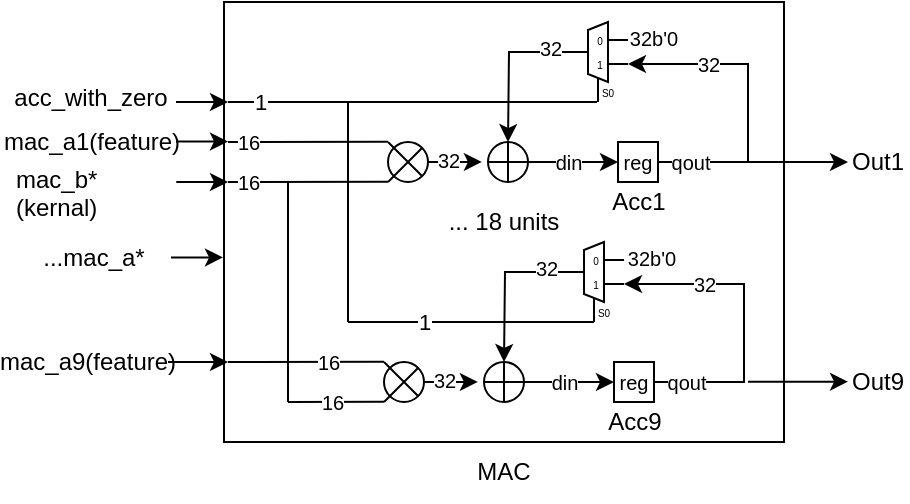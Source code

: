 <mxfile version="24.9.1">
  <diagram name="Page-1" id="-vz7Nfy8PZJqImnrAAam">
    <mxGraphModel dx="768" dy="952" grid="1" gridSize="10" guides="1" tooltips="1" connect="1" arrows="1" fold="1" page="1" pageScale="1" pageWidth="850" pageHeight="1100" math="0" shadow="0">
      <root>
        <mxCell id="0" />
        <mxCell id="1" parent="0" />
        <mxCell id="ayGGf_9RD1QSP8C0y2J5-23" value="" style="verticalLabelPosition=bottom;verticalAlign=top;html=1;shape=mxgraph.flowchart.or;fontSize=10;" vertex="1" parent="1">
          <mxGeometry x="290" y="120" width="20" height="20" as="geometry" />
        </mxCell>
        <mxCell id="ayGGf_9RD1QSP8C0y2J5-28" style="edgeStyle=orthogonalEdgeStyle;rounded=0;orthogonalLoop=1;jettySize=auto;html=1;exitX=1;exitY=0.5;exitDx=0;exitDy=0;exitPerimeter=0;entryX=0;entryY=0.5;entryDx=0;entryDy=0;fontSize=10;" edge="1" parent="1" source="ayGGf_9RD1QSP8C0y2J5-25" target="ayGGf_9RD1QSP8C0y2J5-27">
          <mxGeometry relative="1" as="geometry" />
        </mxCell>
        <mxCell id="ayGGf_9RD1QSP8C0y2J5-29" value="din" style="edgeLabel;html=1;align=center;verticalAlign=middle;resizable=0;points=[];fontSize=10;" vertex="1" connectable="0" parent="ayGGf_9RD1QSP8C0y2J5-28">
          <mxGeometry x="0.089" relative="1" as="geometry">
            <mxPoint x="-5" as="offset" />
          </mxGeometry>
        </mxCell>
        <mxCell id="ayGGf_9RD1QSP8C0y2J5-25" value="" style="verticalLabelPosition=bottom;verticalAlign=top;html=1;shape=mxgraph.flowchart.summing_function;fontSize=10;" vertex="1" parent="1">
          <mxGeometry x="340" y="120" width="20" height="20" as="geometry" />
        </mxCell>
        <mxCell id="ayGGf_9RD1QSP8C0y2J5-26" style="edgeStyle=orthogonalEdgeStyle;rounded=0;orthogonalLoop=1;jettySize=auto;html=1;exitX=1;exitY=0.5;exitDx=0;exitDy=0;exitPerimeter=0;entryX=-0.153;entryY=0.499;entryDx=0;entryDy=0;entryPerimeter=0;fontSize=10;" edge="1" parent="1" source="ayGGf_9RD1QSP8C0y2J5-23" target="ayGGf_9RD1QSP8C0y2J5-25">
          <mxGeometry relative="1" as="geometry" />
        </mxCell>
        <mxCell id="ayGGf_9RD1QSP8C0y2J5-52" value="&lt;font&gt;32&lt;/font&gt;" style="edgeLabel;html=1;align=center;verticalAlign=middle;resizable=0;points=[];fontSize=10;" vertex="1" connectable="0" parent="ayGGf_9RD1QSP8C0y2J5-26">
          <mxGeometry x="-0.299" relative="1" as="geometry">
            <mxPoint y="-1" as="offset" />
          </mxGeometry>
        </mxCell>
        <mxCell id="ayGGf_9RD1QSP8C0y2J5-27" value="reg" style="whiteSpace=wrap;html=1;aspect=fixed;fontSize=10;" vertex="1" parent="1">
          <mxGeometry x="405" y="120" width="20" height="20" as="geometry" />
        </mxCell>
        <mxCell id="ayGGf_9RD1QSP8C0y2J5-36" style="edgeStyle=orthogonalEdgeStyle;rounded=0;orthogonalLoop=1;jettySize=auto;html=1;exitX=0;exitY=0.375;exitDx=0;exitDy=0;exitPerimeter=0;fontSize=10;" edge="1" parent="1" source="ayGGf_9RD1QSP8C0y2J5-33">
          <mxGeometry relative="1" as="geometry">
            <mxPoint x="350" y="120" as="targetPoint" />
          </mxGeometry>
        </mxCell>
        <mxCell id="ayGGf_9RD1QSP8C0y2J5-53" value="&lt;font&gt;32&lt;/font&gt;" style="edgeLabel;html=1;align=center;verticalAlign=middle;resizable=0;points=[];fontSize=10;" vertex="1" connectable="0" parent="ayGGf_9RD1QSP8C0y2J5-36">
          <mxGeometry x="0.08" relative="1" as="geometry">
            <mxPoint x="20" y="-13" as="offset" />
          </mxGeometry>
        </mxCell>
        <mxCell id="ayGGf_9RD1QSP8C0y2J5-33" value="" style="shadow=0;dashed=0;align=center;html=1;strokeWidth=1;shape=mxgraph.electrical.abstract.mux2;operation=demux;whiteSpace=wrap;fontSize=10;" vertex="1" parent="1">
          <mxGeometry x="380" y="60" width="30" height="40" as="geometry" />
        </mxCell>
        <mxCell id="ayGGf_9RD1QSP8C0y2J5-37" style="edgeStyle=orthogonalEdgeStyle;rounded=0;orthogonalLoop=1;jettySize=auto;html=1;entryX=1;entryY=0.45;entryDx=0;entryDy=3;entryPerimeter=0;fontSize=10;" edge="1" parent="1" source="ayGGf_9RD1QSP8C0y2J5-27" target="ayGGf_9RD1QSP8C0y2J5-33">
          <mxGeometry relative="1" as="geometry">
            <Array as="points">
              <mxPoint x="470" y="130" />
              <mxPoint x="470" y="81" />
            </Array>
          </mxGeometry>
        </mxCell>
        <mxCell id="ayGGf_9RD1QSP8C0y2J5-45" value="qout" style="edgeLabel;html=1;align=center;verticalAlign=middle;resizable=0;points=[];fontSize=10;" vertex="1" connectable="0" parent="ayGGf_9RD1QSP8C0y2J5-37">
          <mxGeometry x="-0.789" relative="1" as="geometry">
            <mxPoint as="offset" />
          </mxGeometry>
        </mxCell>
        <mxCell id="ayGGf_9RD1QSP8C0y2J5-54" value="&lt;font&gt;32&lt;/font&gt;" style="edgeLabel;html=1;align=center;verticalAlign=middle;resizable=0;points=[];fontSize=10;" vertex="1" connectable="0" parent="ayGGf_9RD1QSP8C0y2J5-37">
          <mxGeometry x="0.483" relative="1" as="geometry">
            <mxPoint as="offset" />
          </mxGeometry>
        </mxCell>
        <mxCell id="ayGGf_9RD1QSP8C0y2J5-42" value="" style="endArrow=none;html=1;rounded=0;entryX=0.167;entryY=1;entryDx=10;entryDy=0;entryPerimeter=0;fontSize=10;" edge="1" parent="1">
          <mxGeometry width="50" height="50" relative="1" as="geometry">
            <mxPoint x="210" y="100" as="sourcePoint" />
            <mxPoint x="394.5" y="100" as="targetPoint" />
          </mxGeometry>
        </mxCell>
        <mxCell id="ayGGf_9RD1QSP8C0y2J5-55" value="1" style="edgeLabel;html=1;align=center;verticalAlign=middle;resizable=0;points=[];" vertex="1" connectable="0" parent="ayGGf_9RD1QSP8C0y2J5-42">
          <mxGeometry x="-0.672" y="-1" relative="1" as="geometry">
            <mxPoint x="-15" y="-1" as="offset" />
          </mxGeometry>
        </mxCell>
        <mxCell id="ayGGf_9RD1QSP8C0y2J5-43" value="&lt;font&gt;32b&#39;0&lt;/font&gt;" style="text;html=1;align=center;verticalAlign=middle;whiteSpace=wrap;rounded=0;fontSize=10;" vertex="1" parent="1">
          <mxGeometry x="416" y="63" width="13.5" height="10" as="geometry" />
        </mxCell>
        <mxCell id="ayGGf_9RD1QSP8C0y2J5-44" value="Acc1" style="text;html=1;align=center;verticalAlign=middle;whiteSpace=wrap;rounded=0;" vertex="1" parent="1">
          <mxGeometry x="396.5" y="140" width="37" height="20" as="geometry" />
        </mxCell>
        <mxCell id="ayGGf_9RD1QSP8C0y2J5-46" value="" style="endArrow=none;html=1;rounded=0;exitX=0.145;exitY=0.145;exitDx=0;exitDy=0;exitPerimeter=0;fontSize=10;" edge="1" parent="1" source="ayGGf_9RD1QSP8C0y2J5-23">
          <mxGeometry width="50" height="50" relative="1" as="geometry">
            <mxPoint x="280" y="120" as="sourcePoint" />
            <mxPoint x="290" y="120" as="targetPoint" />
          </mxGeometry>
        </mxCell>
        <mxCell id="ayGGf_9RD1QSP8C0y2J5-47" value="" style="endArrow=none;html=1;rounded=0;fontSize=10;" edge="1" parent="1">
          <mxGeometry width="50" height="50" relative="1" as="geometry">
            <mxPoint x="210" y="120" as="sourcePoint" />
            <mxPoint x="290" y="119.84" as="targetPoint" />
          </mxGeometry>
        </mxCell>
        <mxCell id="ayGGf_9RD1QSP8C0y2J5-50" value="&lt;div&gt;&lt;font&gt;16&lt;/font&gt;&lt;/div&gt;" style="edgeLabel;html=1;align=center;verticalAlign=middle;resizable=0;points=[];fontSize=10;" vertex="1" connectable="0" parent="ayGGf_9RD1QSP8C0y2J5-47">
          <mxGeometry x="-0.125" y="1" relative="1" as="geometry">
            <mxPoint x="-25" y="1" as="offset" />
          </mxGeometry>
        </mxCell>
        <mxCell id="ayGGf_9RD1QSP8C0y2J5-48" value="" style="endArrow=none;html=1;rounded=0;fontSize=10;" edge="1" parent="1">
          <mxGeometry width="50" height="50" relative="1" as="geometry">
            <mxPoint x="210" y="140" as="sourcePoint" />
            <mxPoint x="290" y="139.84" as="targetPoint" />
          </mxGeometry>
        </mxCell>
        <mxCell id="ayGGf_9RD1QSP8C0y2J5-51" value="&lt;font&gt;16&lt;/font&gt;" style="edgeLabel;html=1;align=center;verticalAlign=middle;resizable=0;points=[];fontSize=10;" vertex="1" connectable="0" parent="ayGGf_9RD1QSP8C0y2J5-48">
          <mxGeometry x="-0.114" y="-1" relative="1" as="geometry">
            <mxPoint x="-26" y="-1" as="offset" />
          </mxGeometry>
        </mxCell>
        <mxCell id="ayGGf_9RD1QSP8C0y2J5-49" value="" style="endArrow=none;html=1;rounded=0;entryX=0.145;entryY=0.855;entryDx=0;entryDy=0;entryPerimeter=0;fontSize=10;" edge="1" parent="1" target="ayGGf_9RD1QSP8C0y2J5-23">
          <mxGeometry width="50" height="50" relative="1" as="geometry">
            <mxPoint x="290" y="140" as="sourcePoint" />
            <mxPoint x="330" y="80" as="targetPoint" />
          </mxGeometry>
        </mxCell>
        <mxCell id="ayGGf_9RD1QSP8C0y2J5-56" value="acc_with_zero" style="text;html=1;align=center;verticalAlign=middle;whiteSpace=wrap;rounded=0;" vertex="1" parent="1">
          <mxGeometry x="113" y="85" width="57" height="25" as="geometry" />
        </mxCell>
        <mxCell id="ayGGf_9RD1QSP8C0y2J5-57" value="mac_a1(feature)" style="text;html=1;align=center;verticalAlign=middle;whiteSpace=wrap;rounded=0;" vertex="1" parent="1">
          <mxGeometry x="123.75" y="110" width="35.5" height="20" as="geometry" />
        </mxCell>
        <mxCell id="ayGGf_9RD1QSP8C0y2J5-58" value="mac_b*(kernal)" style="text;whiteSpace=wrap;html=1;" vertex="1" parent="1">
          <mxGeometry x="101.5" y="125" width="80" height="20" as="geometry" />
        </mxCell>
        <mxCell id="ayGGf_9RD1QSP8C0y2J5-59" value="" style="verticalLabelPosition=bottom;verticalAlign=top;html=1;shape=mxgraph.flowchart.or;fontSize=10;" vertex="1" parent="1">
          <mxGeometry x="288" y="230" width="20" height="20" as="geometry" />
        </mxCell>
        <mxCell id="ayGGf_9RD1QSP8C0y2J5-60" style="edgeStyle=orthogonalEdgeStyle;rounded=0;orthogonalLoop=1;jettySize=auto;html=1;exitX=1;exitY=0.5;exitDx=0;exitDy=0;exitPerimeter=0;entryX=0;entryY=0.5;entryDx=0;entryDy=0;fontSize=10;" edge="1" parent="1" source="ayGGf_9RD1QSP8C0y2J5-62" target="ayGGf_9RD1QSP8C0y2J5-65">
          <mxGeometry relative="1" as="geometry" />
        </mxCell>
        <mxCell id="ayGGf_9RD1QSP8C0y2J5-61" value="din" style="edgeLabel;html=1;align=center;verticalAlign=middle;resizable=0;points=[];fontSize=10;" vertex="1" connectable="0" parent="ayGGf_9RD1QSP8C0y2J5-60">
          <mxGeometry x="0.089" relative="1" as="geometry">
            <mxPoint x="-5" as="offset" />
          </mxGeometry>
        </mxCell>
        <mxCell id="ayGGf_9RD1QSP8C0y2J5-62" value="" style="verticalLabelPosition=bottom;verticalAlign=top;html=1;shape=mxgraph.flowchart.summing_function;fontSize=10;" vertex="1" parent="1">
          <mxGeometry x="338" y="230" width="20" height="20" as="geometry" />
        </mxCell>
        <mxCell id="ayGGf_9RD1QSP8C0y2J5-63" style="edgeStyle=orthogonalEdgeStyle;rounded=0;orthogonalLoop=1;jettySize=auto;html=1;exitX=1;exitY=0.5;exitDx=0;exitDy=0;exitPerimeter=0;entryX=-0.153;entryY=0.499;entryDx=0;entryDy=0;entryPerimeter=0;fontSize=10;" edge="1" parent="1" source="ayGGf_9RD1QSP8C0y2J5-59" target="ayGGf_9RD1QSP8C0y2J5-62">
          <mxGeometry relative="1" as="geometry" />
        </mxCell>
        <mxCell id="ayGGf_9RD1QSP8C0y2J5-64" value="&lt;font&gt;32&lt;/font&gt;" style="edgeLabel;html=1;align=center;verticalAlign=middle;resizable=0;points=[];fontSize=10;" vertex="1" connectable="0" parent="ayGGf_9RD1QSP8C0y2J5-63">
          <mxGeometry x="-0.299" relative="1" as="geometry">
            <mxPoint y="-1" as="offset" />
          </mxGeometry>
        </mxCell>
        <mxCell id="ayGGf_9RD1QSP8C0y2J5-65" value="reg" style="whiteSpace=wrap;html=1;aspect=fixed;fontSize=10;" vertex="1" parent="1">
          <mxGeometry x="403" y="230" width="20" height="20" as="geometry" />
        </mxCell>
        <mxCell id="ayGGf_9RD1QSP8C0y2J5-66" style="edgeStyle=orthogonalEdgeStyle;rounded=0;orthogonalLoop=1;jettySize=auto;html=1;exitX=0;exitY=0.375;exitDx=0;exitDy=0;exitPerimeter=0;fontSize=10;" edge="1" parent="1" source="ayGGf_9RD1QSP8C0y2J5-68">
          <mxGeometry relative="1" as="geometry">
            <mxPoint x="348" y="230" as="targetPoint" />
          </mxGeometry>
        </mxCell>
        <mxCell id="ayGGf_9RD1QSP8C0y2J5-67" value="&lt;font&gt;32&lt;/font&gt;" style="edgeLabel;html=1;align=center;verticalAlign=middle;resizable=0;points=[];fontSize=10;" vertex="1" connectable="0" parent="ayGGf_9RD1QSP8C0y2J5-66">
          <mxGeometry x="0.08" relative="1" as="geometry">
            <mxPoint x="20" y="-13" as="offset" />
          </mxGeometry>
        </mxCell>
        <mxCell id="ayGGf_9RD1QSP8C0y2J5-68" value="" style="shadow=0;dashed=0;align=center;html=1;strokeWidth=1;shape=mxgraph.electrical.abstract.mux2;operation=demux;whiteSpace=wrap;fontSize=10;rotatable=1;" vertex="1" parent="1">
          <mxGeometry x="378" y="170" width="30" height="40" as="geometry" />
        </mxCell>
        <mxCell id="ayGGf_9RD1QSP8C0y2J5-69" style="edgeStyle=orthogonalEdgeStyle;rounded=0;orthogonalLoop=1;jettySize=auto;html=1;entryX=1;entryY=0.45;entryDx=0;entryDy=3;entryPerimeter=0;fontSize=10;" edge="1" parent="1" source="ayGGf_9RD1QSP8C0y2J5-65" target="ayGGf_9RD1QSP8C0y2J5-68">
          <mxGeometry relative="1" as="geometry">
            <Array as="points">
              <mxPoint x="468" y="240" />
              <mxPoint x="468" y="191" />
            </Array>
          </mxGeometry>
        </mxCell>
        <mxCell id="ayGGf_9RD1QSP8C0y2J5-70" value="qout" style="edgeLabel;html=1;align=center;verticalAlign=middle;resizable=0;points=[];fontSize=10;" vertex="1" connectable="0" parent="ayGGf_9RD1QSP8C0y2J5-69">
          <mxGeometry x="-0.789" relative="1" as="geometry">
            <mxPoint as="offset" />
          </mxGeometry>
        </mxCell>
        <mxCell id="ayGGf_9RD1QSP8C0y2J5-71" value="&lt;font&gt;32&lt;/font&gt;" style="edgeLabel;html=1;align=center;verticalAlign=middle;resizable=0;points=[];fontSize=10;" vertex="1" connectable="0" parent="ayGGf_9RD1QSP8C0y2J5-69">
          <mxGeometry x="0.483" relative="1" as="geometry">
            <mxPoint as="offset" />
          </mxGeometry>
        </mxCell>
        <mxCell id="ayGGf_9RD1QSP8C0y2J5-72" value="" style="endArrow=none;html=1;rounded=0;entryX=0.167;entryY=1;entryDx=10;entryDy=0;entryPerimeter=0;fontSize=10;" edge="1" parent="1" target="ayGGf_9RD1QSP8C0y2J5-68">
          <mxGeometry width="50" height="50" relative="1" as="geometry">
            <mxPoint x="270" y="210" as="sourcePoint" />
            <mxPoint x="428" y="190" as="targetPoint" />
          </mxGeometry>
        </mxCell>
        <mxCell id="ayGGf_9RD1QSP8C0y2J5-73" value="1" style="edgeLabel;html=1;align=center;verticalAlign=middle;resizable=0;points=[];" vertex="1" connectable="0" parent="ayGGf_9RD1QSP8C0y2J5-72">
          <mxGeometry x="-0.672" y="-1" relative="1" as="geometry">
            <mxPoint x="18" y="-1" as="offset" />
          </mxGeometry>
        </mxCell>
        <mxCell id="ayGGf_9RD1QSP8C0y2J5-74" value="&lt;font&gt;32b&#39;0&lt;/font&gt;" style="text;html=1;align=center;verticalAlign=middle;whiteSpace=wrap;rounded=0;fontSize=10;" vertex="1" parent="1">
          <mxGeometry x="415" y="173" width="13.5" height="10" as="geometry" />
        </mxCell>
        <mxCell id="ayGGf_9RD1QSP8C0y2J5-75" value="Acc9" style="text;html=1;align=center;verticalAlign=middle;whiteSpace=wrap;rounded=0;" vertex="1" parent="1">
          <mxGeometry x="394.5" y="250" width="37" height="20" as="geometry" />
        </mxCell>
        <mxCell id="ayGGf_9RD1QSP8C0y2J5-76" value="" style="endArrow=none;html=1;rounded=0;exitX=0.145;exitY=0.145;exitDx=0;exitDy=0;exitPerimeter=0;fontSize=10;" edge="1" parent="1" source="ayGGf_9RD1QSP8C0y2J5-59">
          <mxGeometry width="50" height="50" relative="1" as="geometry">
            <mxPoint x="278" y="230" as="sourcePoint" />
            <mxPoint x="288" y="230" as="targetPoint" />
          </mxGeometry>
        </mxCell>
        <mxCell id="ayGGf_9RD1QSP8C0y2J5-77" value="" style="endArrow=none;html=1;rounded=0;fontSize=10;" edge="1" parent="1">
          <mxGeometry width="50" height="50" relative="1" as="geometry">
            <mxPoint x="210" y="230" as="sourcePoint" />
            <mxPoint x="288" y="229.84" as="targetPoint" />
          </mxGeometry>
        </mxCell>
        <mxCell id="ayGGf_9RD1QSP8C0y2J5-78" value="&lt;div&gt;&lt;font&gt;16&lt;/font&gt;&lt;/div&gt;" style="edgeLabel;html=1;align=center;verticalAlign=middle;resizable=0;points=[];fontSize=10;" vertex="1" connectable="0" parent="ayGGf_9RD1QSP8C0y2J5-77">
          <mxGeometry x="-0.125" y="1" relative="1" as="geometry">
            <mxPoint x="16" y="1" as="offset" />
          </mxGeometry>
        </mxCell>
        <mxCell id="ayGGf_9RD1QSP8C0y2J5-79" value="" style="endArrow=none;html=1;rounded=0;fontSize=10;" edge="1" parent="1">
          <mxGeometry width="50" height="50" relative="1" as="geometry">
            <mxPoint x="240" y="250" as="sourcePoint" />
            <mxPoint x="288" y="249.84" as="targetPoint" />
          </mxGeometry>
        </mxCell>
        <mxCell id="ayGGf_9RD1QSP8C0y2J5-80" value="&lt;font&gt;16&lt;/font&gt;" style="edgeLabel;html=1;align=center;verticalAlign=middle;resizable=0;points=[];fontSize=10;" vertex="1" connectable="0" parent="ayGGf_9RD1QSP8C0y2J5-79">
          <mxGeometry x="-0.114" y="-1" relative="1" as="geometry">
            <mxPoint y="-1" as="offset" />
          </mxGeometry>
        </mxCell>
        <mxCell id="ayGGf_9RD1QSP8C0y2J5-81" value="" style="endArrow=none;html=1;rounded=0;entryX=0.145;entryY=0.855;entryDx=0;entryDy=0;entryPerimeter=0;fontSize=10;" edge="1" parent="1" target="ayGGf_9RD1QSP8C0y2J5-59">
          <mxGeometry width="50" height="50" relative="1" as="geometry">
            <mxPoint x="288" y="250" as="sourcePoint" />
            <mxPoint x="328" y="190" as="targetPoint" />
          </mxGeometry>
        </mxCell>
        <mxCell id="ayGGf_9RD1QSP8C0y2J5-82" value="... 18 units" style="text;html=1;align=center;verticalAlign=middle;whiteSpace=wrap;rounded=0;" vertex="1" parent="1">
          <mxGeometry x="308" y="145" width="80" height="30" as="geometry" />
        </mxCell>
        <mxCell id="ayGGf_9RD1QSP8C0y2J5-83" value="" style="endArrow=none;html=1;rounded=0;" edge="1" parent="1">
          <mxGeometry width="50" height="50" relative="1" as="geometry">
            <mxPoint x="270" y="100" as="sourcePoint" />
            <mxPoint x="270" y="210" as="targetPoint" />
            <Array as="points">
              <mxPoint x="270" y="160" />
            </Array>
          </mxGeometry>
        </mxCell>
        <mxCell id="ayGGf_9RD1QSP8C0y2J5-84" value="" style="endArrow=none;html=1;rounded=0;" edge="1" parent="1">
          <mxGeometry width="50" height="50" relative="1" as="geometry">
            <mxPoint x="240" y="140" as="sourcePoint" />
            <mxPoint x="240" y="250" as="targetPoint" />
            <Array as="points">
              <mxPoint x="240" y="200" />
            </Array>
          </mxGeometry>
        </mxCell>
        <mxCell id="ayGGf_9RD1QSP8C0y2J5-85" value="mac_a9(feature)" style="text;html=1;align=center;verticalAlign=middle;whiteSpace=wrap;rounded=0;" vertex="1" parent="1">
          <mxGeometry x="110" y="215" width="60" height="30" as="geometry" />
        </mxCell>
        <mxCell id="ayGGf_9RD1QSP8C0y2J5-87" value="" style="endArrow=classic;html=1;rounded=0;exitX=1.033;exitY=0.75;exitDx=0;exitDy=0;exitPerimeter=0;" edge="1" parent="1" source="ayGGf_9RD1QSP8C0y2J5-58">
          <mxGeometry width="50" height="50" relative="1" as="geometry">
            <mxPoint x="160" y="190" as="sourcePoint" />
            <mxPoint x="210" y="140" as="targetPoint" />
          </mxGeometry>
        </mxCell>
        <mxCell id="ayGGf_9RD1QSP8C0y2J5-88" value="" style="endArrow=classic;html=1;rounded=0;exitX=1.033;exitY=0.75;exitDx=0;exitDy=0;exitPerimeter=0;" edge="1" parent="1">
          <mxGeometry width="50" height="50" relative="1" as="geometry">
            <mxPoint x="184" y="119.77" as="sourcePoint" />
            <mxPoint x="210" y="119.77" as="targetPoint" />
          </mxGeometry>
        </mxCell>
        <mxCell id="ayGGf_9RD1QSP8C0y2J5-89" value="" style="endArrow=classic;html=1;rounded=0;exitX=1.033;exitY=0.75;exitDx=0;exitDy=0;exitPerimeter=0;" edge="1" parent="1">
          <mxGeometry width="50" height="50" relative="1" as="geometry">
            <mxPoint x="184" y="100" as="sourcePoint" />
            <mxPoint x="210" y="100" as="targetPoint" />
          </mxGeometry>
        </mxCell>
        <mxCell id="ayGGf_9RD1QSP8C0y2J5-90" value="...mac_a*" style="text;html=1;align=center;verticalAlign=middle;whiteSpace=wrap;rounded=0;" vertex="1" parent="1">
          <mxGeometry x="113" y="163" width="60" height="30" as="geometry" />
        </mxCell>
        <mxCell id="ayGGf_9RD1QSP8C0y2J5-93" value="" style="endArrow=classic;html=1;rounded=0;" edge="1" parent="1">
          <mxGeometry width="50" height="50" relative="1" as="geometry">
            <mxPoint x="180" y="230" as="sourcePoint" />
            <mxPoint x="210" y="230" as="targetPoint" />
          </mxGeometry>
        </mxCell>
        <mxCell id="ayGGf_9RD1QSP8C0y2J5-94" value="" style="endArrow=classic;html=1;rounded=0;" edge="1" parent="1">
          <mxGeometry width="50" height="50" relative="1" as="geometry">
            <mxPoint x="470" y="130" as="sourcePoint" />
            <mxPoint x="520" y="130" as="targetPoint" />
          </mxGeometry>
        </mxCell>
        <mxCell id="ayGGf_9RD1QSP8C0y2J5-95" value="" style="endArrow=classic;html=1;rounded=0;" edge="1" parent="1">
          <mxGeometry width="50" height="50" relative="1" as="geometry">
            <mxPoint x="470" y="239.83" as="sourcePoint" />
            <mxPoint x="520" y="239.83" as="targetPoint" />
          </mxGeometry>
        </mxCell>
        <mxCell id="ayGGf_9RD1QSP8C0y2J5-96" value="" style="endArrow=classic;html=1;rounded=0;exitX=1.033;exitY=0.75;exitDx=0;exitDy=0;exitPerimeter=0;" edge="1" parent="1">
          <mxGeometry width="50" height="50" relative="1" as="geometry">
            <mxPoint x="181.5" y="177.71" as="sourcePoint" />
            <mxPoint x="207.5" y="177.71" as="targetPoint" />
          </mxGeometry>
        </mxCell>
        <mxCell id="ayGGf_9RD1QSP8C0y2J5-98" value="Out9" style="text;html=1;align=center;verticalAlign=middle;whiteSpace=wrap;rounded=0;" vertex="1" parent="1">
          <mxGeometry x="520" y="227.5" width="30" height="25" as="geometry" />
        </mxCell>
        <mxCell id="ayGGf_9RD1QSP8C0y2J5-99" value="Out1" style="text;html=1;align=center;verticalAlign=middle;whiteSpace=wrap;rounded=0;" vertex="1" parent="1">
          <mxGeometry x="520" y="117.5" width="30" height="25" as="geometry" />
        </mxCell>
        <mxCell id="ayGGf_9RD1QSP8C0y2J5-100" value="" style="rounded=0;whiteSpace=wrap;html=1;fillColor=none;" vertex="1" parent="1">
          <mxGeometry x="208" y="50" width="280" height="220" as="geometry" />
        </mxCell>
        <mxCell id="ayGGf_9RD1QSP8C0y2J5-101" value="MAC" style="text;html=1;align=center;verticalAlign=middle;whiteSpace=wrap;rounded=0;" vertex="1" parent="1">
          <mxGeometry x="318" y="270" width="60" height="30" as="geometry" />
        </mxCell>
      </root>
    </mxGraphModel>
  </diagram>
</mxfile>
